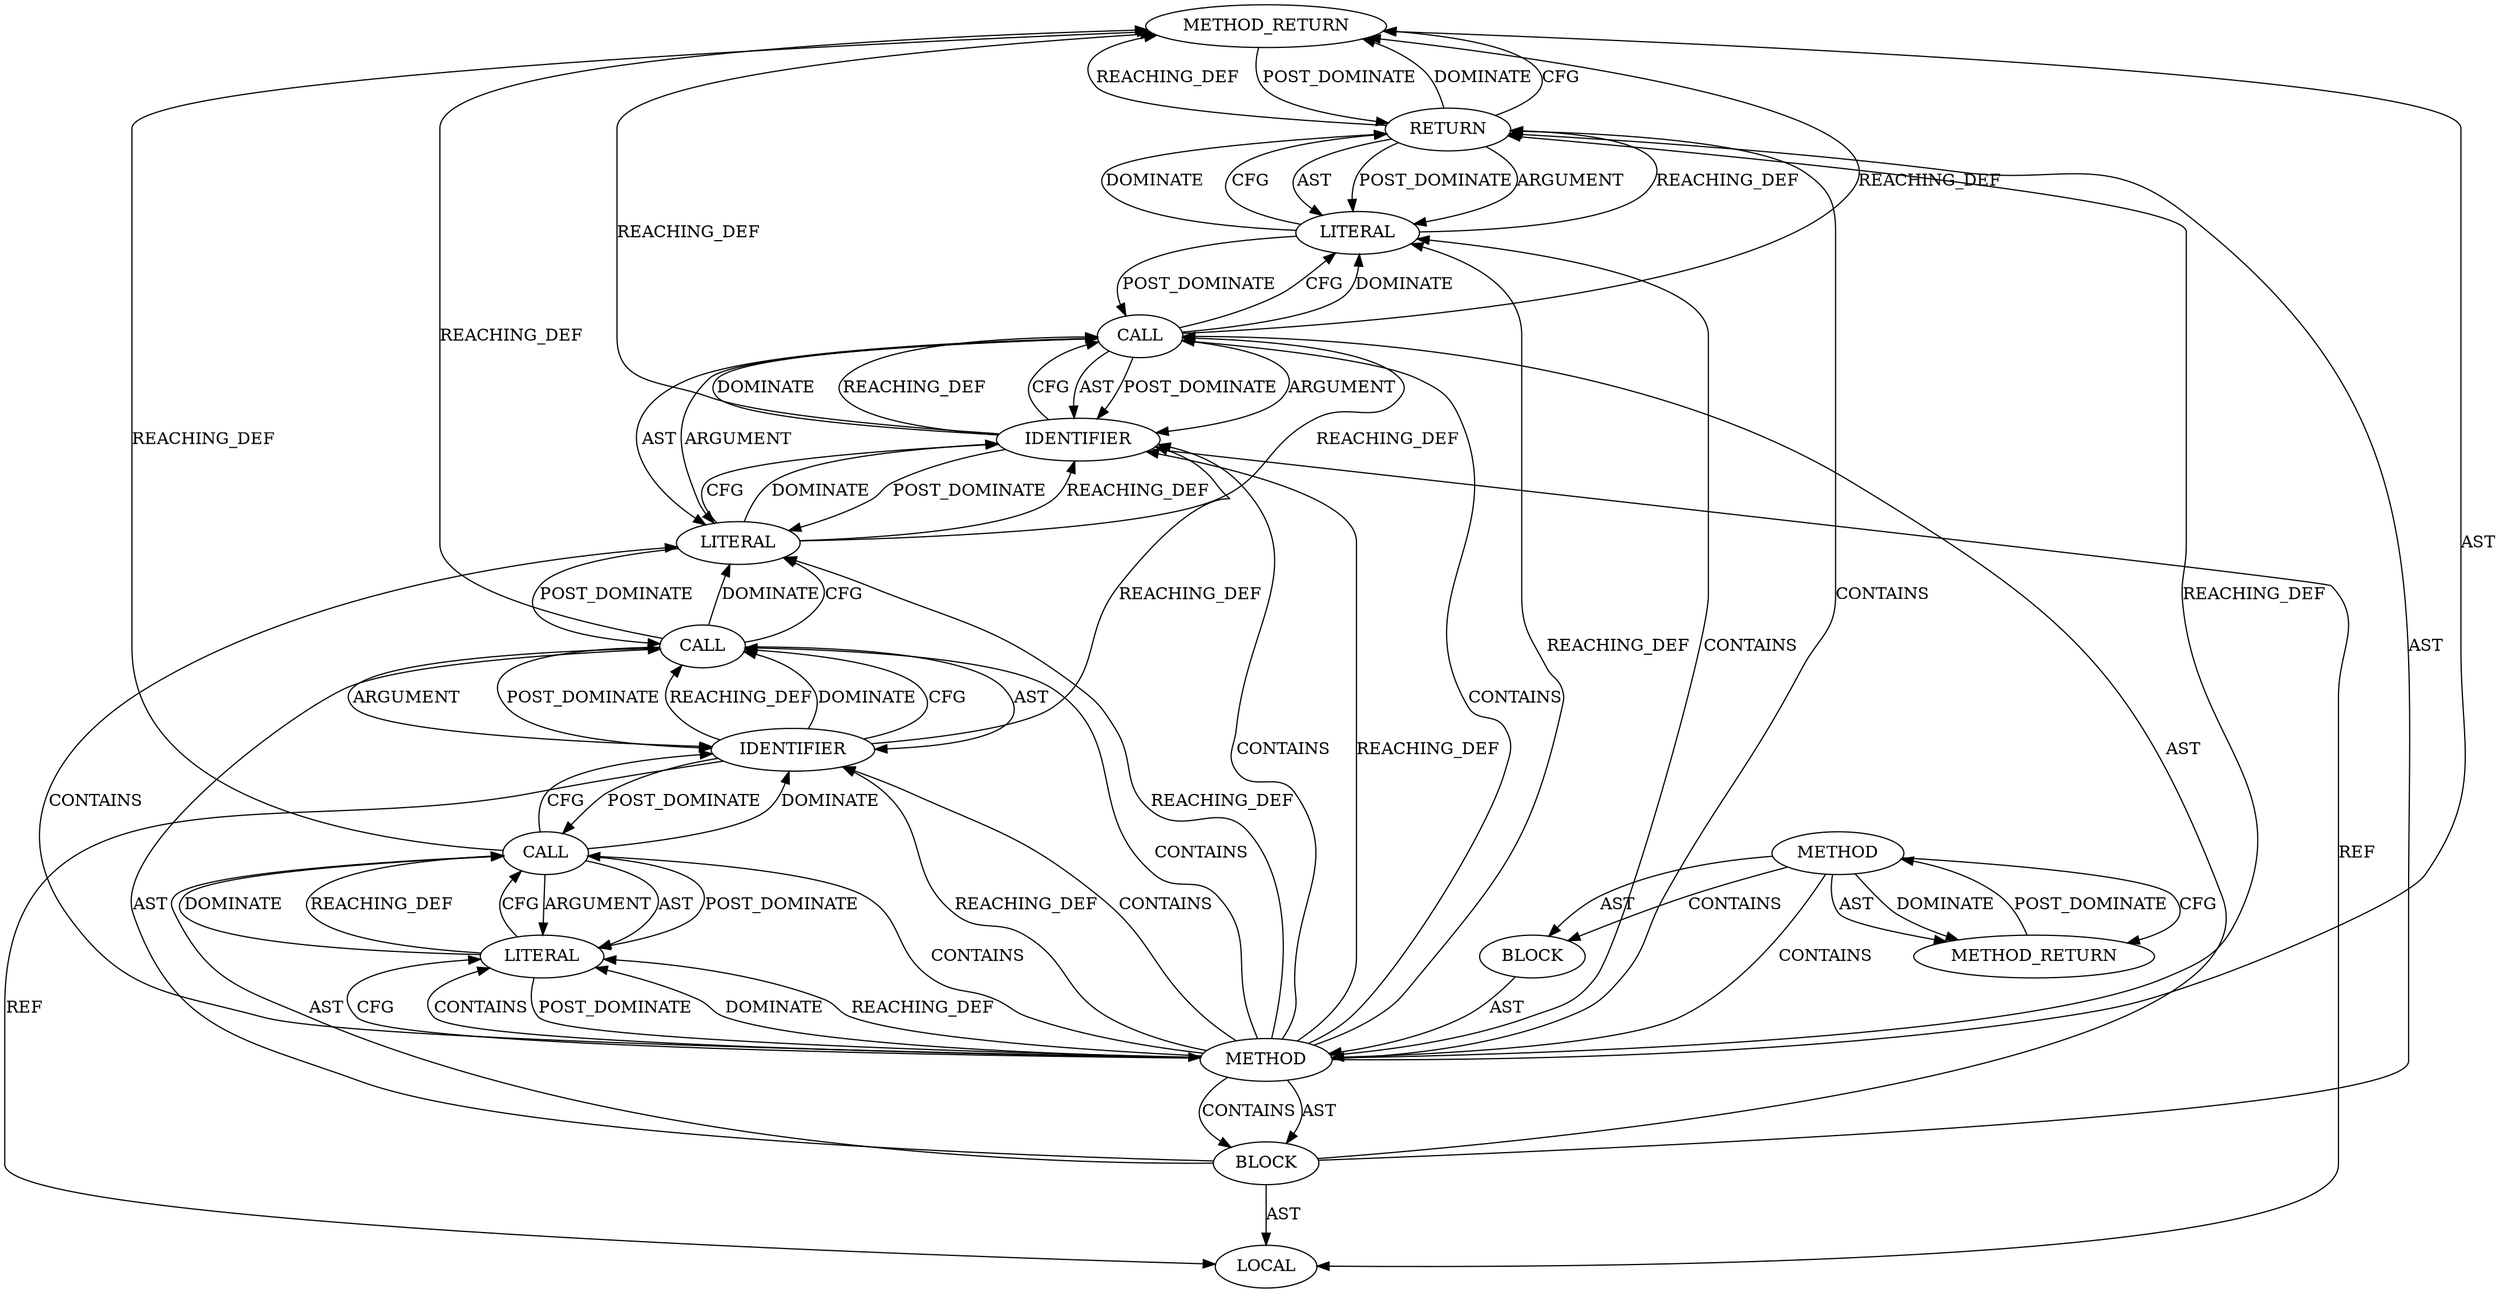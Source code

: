 digraph {
  22 [label=METHOD_RETURN ORDER=2 CODE="RET" COLUMN_NUMBER=1 LINE_NUMBER=4 TYPE_FULL_NAME="int" EVALUATION_STRATEGY="BY_VALUE"]
  20 [label=RETURN ORDER=5 ARGUMENT_INDEX=-1 CODE="return(0);" COLUMN_NUMBER=4 LINE_NUMBER=9]
  15 [label=CALL ORDER=3 ARGUMENT_INDEX=-1 CODE="gets(str)" COLUMN_NUMBER=4 METHOD_FULL_NAME="gets" LINE_NUMBER=7 TYPE_FULL_NAME="<empty>" DISPATCH_TYPE="STATIC_DISPATCH" SIGNATURE="" NAME="gets"]
  24 [label=METHOD_RETURN ORDER=2 CODE="RET" COLUMN_NUMBER=1 LINE_NUMBER=1 TYPE_FULL_NAME="ANY" EVALUATION_STRATEGY="BY_VALUE"]
  18 [label=LITERAL ORDER=1 ARGUMENT_INDEX=1 CODE="\"You entered: %s\"" COLUMN_NUMBER=11 LINE_NUMBER=8 TYPE_FULL_NAME="char"]
  13 [label=CALL ORDER=2 ARGUMENT_INDEX=-1 CODE="printf(\"Enter a string : \")" COLUMN_NUMBER=4 METHOD_FULL_NAME="printf" LINE_NUMBER=6 TYPE_FULL_NAME="<empty>" DISPATCH_TYPE="STATIC_DISPATCH" SIGNATURE="" NAME="printf"]
  21 [label=LITERAL ORDER=1 ARGUMENT_INDEX=-1 CODE="0" COLUMN_NUMBER=11 LINE_NUMBER=9 TYPE_FULL_NAME="int"]
  14 [label=LITERAL ORDER=1 ARGUMENT_INDEX=1 CODE="\"Enter a string : \"" COLUMN_NUMBER=11 LINE_NUMBER=6 TYPE_FULL_NAME="char"]
  9 [label=BLOCK ORDER=1 ARGUMENT_INDEX=-1 CODE="<empty>" COLUMN_NUMBER=1 LINE_NUMBER=1 TYPE_FULL_NAME="ANY"]
  12 [label=LOCAL ORDER=1 CODE="char[50] str" COLUMN_NUMBER=9 LINE_NUMBER=5 TYPE_FULL_NAME="char[50]" NAME="str"]
  10 [label=METHOD COLUMN_NUMBER=1 LINE_NUMBER=4 COLUMN_NUMBER_END=1 IS_EXTERNAL=false SIGNATURE="int main ()" NAME="main" AST_PARENT_TYPE="TYPE_DECL" AST_PARENT_FULL_NAME="my-simple.c:<global>" ORDER=1 CODE="int main () {
   char str[50];
   printf(\"Enter a string : \");
   gets(str);
   printf(\"You entered: %s\", str);
   return(0);
}" FULL_NAME="main" LINE_NUMBER_END=10 FILENAME="my-simple.c"]
  17 [label=CALL ORDER=4 ARGUMENT_INDEX=-1 CODE="printf(\"You entered: %s\", str)" COLUMN_NUMBER=4 METHOD_FULL_NAME="printf" LINE_NUMBER=8 TYPE_FULL_NAME="<empty>" DISPATCH_TYPE="STATIC_DISPATCH" SIGNATURE="" NAME="printf"]
  16 [label=IDENTIFIER ORDER=1 ARGUMENT_INDEX=1 CODE="str" COLUMN_NUMBER=9 LINE_NUMBER=7 TYPE_FULL_NAME="char[50]" NAME="str"]
  11 [label=BLOCK ORDER=1 ARGUMENT_INDEX=-1 CODE="{
   char str[50];
   printf(\"Enter a string : \");
   gets(str);
   printf(\"You entered: %s\", str);
   return(0);
}" COLUMN_NUMBER=13 LINE_NUMBER=4 TYPE_FULL_NAME="void"]
  8 [label=METHOD COLUMN_NUMBER=1 LINE_NUMBER=1 COLUMN_NUMBER_END=1 IS_EXTERNAL=false SIGNATURE="" NAME="<global>" AST_PARENT_TYPE="TYPE_DECL" AST_PARENT_FULL_NAME="my-simple.c:<global>" ORDER=1 CODE="<global>" FULL_NAME="my-simple.c:<global>" LINE_NUMBER_END=10 FILENAME="my-simple.c"]
  19 [label=IDENTIFIER ORDER=2 ARGUMENT_INDEX=2 CODE="str" COLUMN_NUMBER=30 LINE_NUMBER=8 TYPE_FULL_NAME="char[50]" NAME="str"]
  21 -> 20 [label=REACHING_DEF VARIABLE="0"]
  14 -> 13 [label=DOMINATE ]
  10 -> 11 [label=AST ]
  8 -> 10 [label=CONTAINS ]
  16 -> 19 [label=REACHING_DEF VARIABLE="str"]
  20 -> 22 [label=DOMINATE ]
  20 -> 22 [label=CFG ]
  10 -> 21 [label=CONTAINS ]
  21 -> 20 [label=DOMINATE ]
  19 -> 17 [label=DOMINATE ]
  15 -> 16 [label=AST ]
  10 -> 17 [label=CONTAINS ]
  10 -> 19 [label=CONTAINS ]
  10 -> 14 [label=DOMINATE ]
  20 -> 22 [label=REACHING_DEF VARIABLE="<RET>"]
  13 -> 14 [label=ARGUMENT ]
  13 -> 14 [label=AST ]
  18 -> 15 [label=POST_DOMINATE ]
  16 -> 15 [label=REACHING_DEF VARIABLE="str"]
  18 -> 19 [label=REACHING_DEF VARIABLE="\"You entered: %s\""]
  18 -> 19 [label=CFG ]
  15 -> 16 [label=ARGUMENT ]
  13 -> 16 [label=DOMINATE ]
  17 -> 19 [label=AST ]
  24 -> 8 [label=POST_DOMINATE ]
  17 -> 18 [label=ARGUMENT ]
  17 -> 21 [label=CFG ]
  17 -> 22 [label=REACHING_DEF VARIABLE="printf(\"You entered: %s\", str)"]
  10 -> 18 [label=CONTAINS ]
  19 -> 12 [label=REF ]
  8 -> 9 [label=CONTAINS ]
  13 -> 22 [label=REACHING_DEF VARIABLE="printf(\"Enter a string : \")"]
  18 -> 19 [label=DOMINATE ]
  10 -> 11 [label=CONTAINS ]
  10 -> 18 [label=REACHING_DEF VARIABLE=""]
  19 -> 17 [label=REACHING_DEF VARIABLE="str"]
  10 -> 14 [label=REACHING_DEF VARIABLE=""]
  10 -> 15 [label=CONTAINS ]
  10 -> 13 [label=CONTAINS ]
  16 -> 15 [label=DOMINATE ]
  11 -> 20 [label=AST ]
  10 -> 20 [label=REACHING_DEF VARIABLE=""]
  15 -> 18 [label=DOMINATE ]
  15 -> 16 [label=POST_DOMINATE ]
  19 -> 17 [label=CFG ]
  21 -> 20 [label=CFG ]
  8 -> 9 [label=AST ]
  11 -> 15 [label=AST ]
  19 -> 18 [label=POST_DOMINATE ]
  14 -> 10 [label=POST_DOMINATE ]
  11 -> 13 [label=AST ]
  8 -> 24 [label=CFG ]
  10 -> 22 [label=AST ]
  11 -> 17 [label=AST ]
  10 -> 19 [label=REACHING_DEF VARIABLE=""]
  20 -> 21 [label=AST ]
  21 -> 17 [label=POST_DOMINATE ]
  16 -> 12 [label=REF ]
  10 -> 16 [label=REACHING_DEF VARIABLE=""]
  14 -> 13 [label=REACHING_DEF VARIABLE="\"Enter a string : \""]
  13 -> 14 [label=POST_DOMINATE ]
  18 -> 17 [label=REACHING_DEF VARIABLE="\"You entered: %s\""]
  15 -> 18 [label=CFG ]
  10 -> 14 [label=CFG ]
  17 -> 21 [label=DOMINATE ]
  10 -> 21 [label=REACHING_DEF VARIABLE=""]
  22 -> 20 [label=POST_DOMINATE ]
  13 -> 16 [label=CFG ]
  11 -> 12 [label=AST ]
  8 -> 24 [label=AST ]
  14 -> 13 [label=CFG ]
  16 -> 15 [label=CFG ]
  9 -> 10 [label=AST ]
  17 -> 18 [label=AST ]
  17 -> 19 [label=POST_DOMINATE ]
  15 -> 22 [label=REACHING_DEF VARIABLE="gets(str)"]
  19 -> 22 [label=REACHING_DEF VARIABLE="str"]
  10 -> 20 [label=CONTAINS ]
  17 -> 19 [label=ARGUMENT ]
  8 -> 24 [label=DOMINATE ]
  20 -> 21 [label=POST_DOMINATE ]
  16 -> 13 [label=POST_DOMINATE ]
  10 -> 16 [label=CONTAINS ]
  10 -> 14 [label=CONTAINS ]
  20 -> 21 [label=ARGUMENT ]
}
